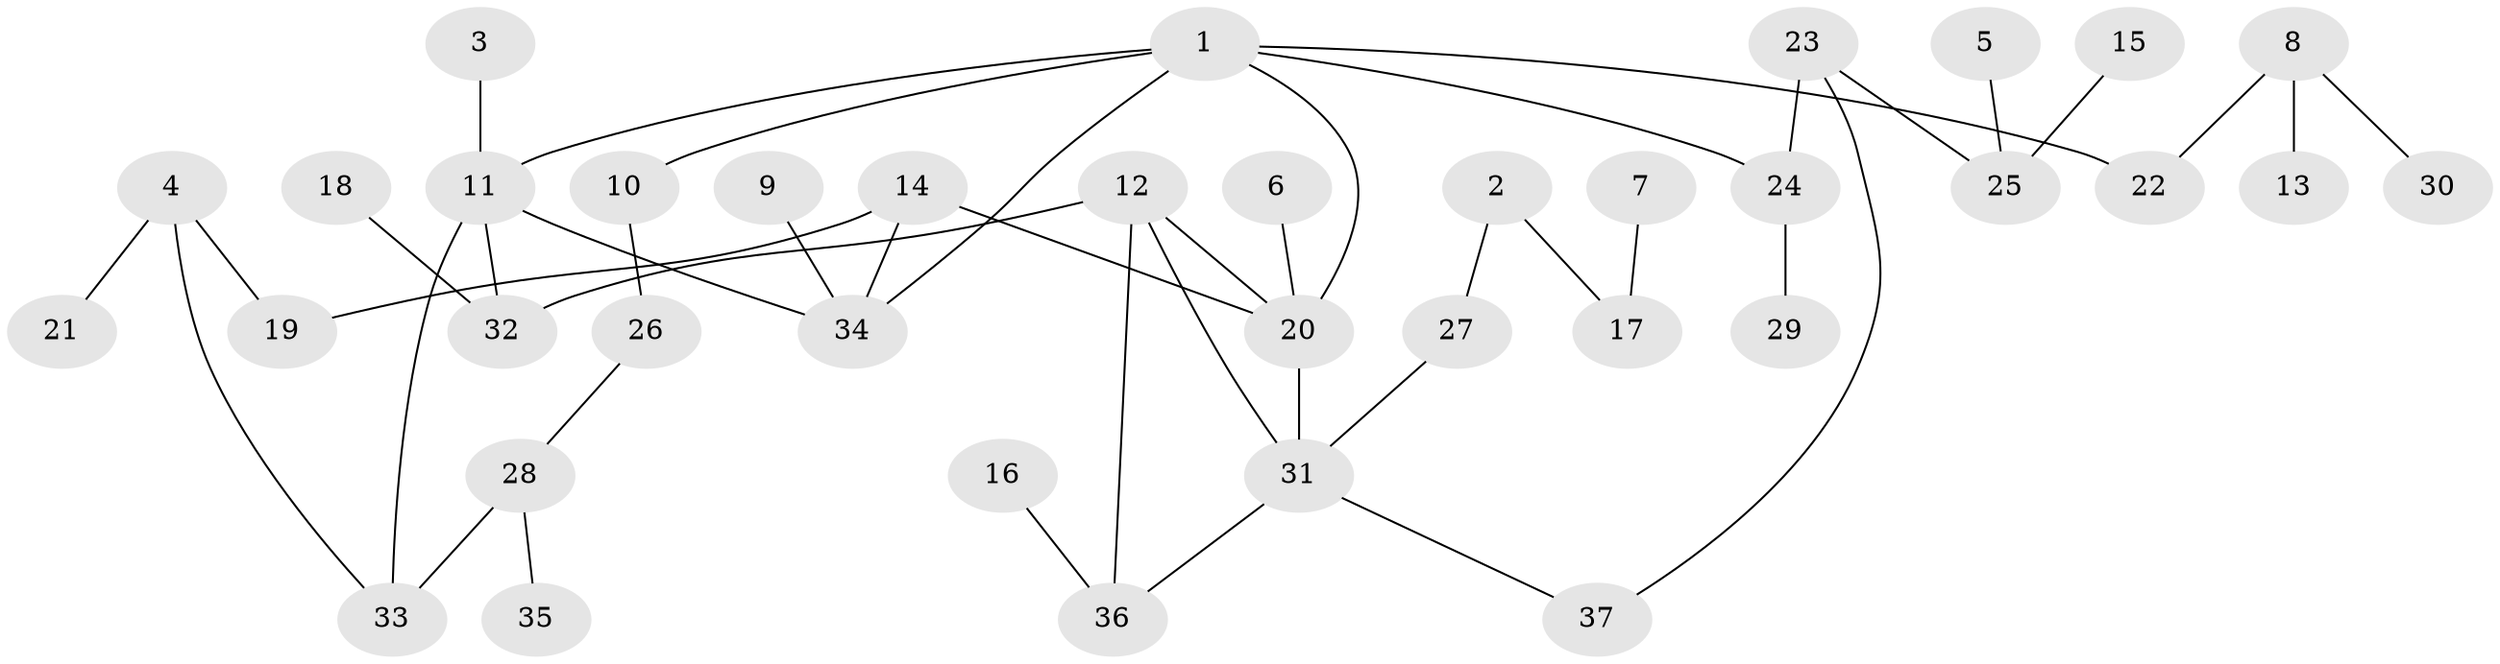 // original degree distribution, {6: 0.01652892561983471, 4: 0.05785123966942149, 7: 0.01652892561983471, 8: 0.008264462809917356, 5: 0.049586776859504134, 1: 0.4628099173553719, 2: 0.2396694214876033, 3: 0.1487603305785124}
// Generated by graph-tools (version 1.1) at 2025/36/03/04/25 23:36:09]
// undirected, 37 vertices, 44 edges
graph export_dot {
  node [color=gray90,style=filled];
  1;
  2;
  3;
  4;
  5;
  6;
  7;
  8;
  9;
  10;
  11;
  12;
  13;
  14;
  15;
  16;
  17;
  18;
  19;
  20;
  21;
  22;
  23;
  24;
  25;
  26;
  27;
  28;
  29;
  30;
  31;
  32;
  33;
  34;
  35;
  36;
  37;
  1 -- 10 [weight=1.0];
  1 -- 11 [weight=1.0];
  1 -- 20 [weight=1.0];
  1 -- 22 [weight=1.0];
  1 -- 24 [weight=1.0];
  1 -- 34 [weight=1.0];
  2 -- 17 [weight=1.0];
  2 -- 27 [weight=1.0];
  3 -- 11 [weight=1.0];
  4 -- 19 [weight=1.0];
  4 -- 21 [weight=1.0];
  4 -- 33 [weight=1.0];
  5 -- 25 [weight=1.0];
  6 -- 20 [weight=1.0];
  7 -- 17 [weight=1.0];
  8 -- 13 [weight=1.0];
  8 -- 22 [weight=1.0];
  8 -- 30 [weight=1.0];
  9 -- 34 [weight=1.0];
  10 -- 26 [weight=1.0];
  11 -- 32 [weight=1.0];
  11 -- 33 [weight=1.0];
  11 -- 34 [weight=1.0];
  12 -- 20 [weight=1.0];
  12 -- 31 [weight=1.0];
  12 -- 32 [weight=1.0];
  12 -- 36 [weight=1.0];
  14 -- 19 [weight=1.0];
  14 -- 20 [weight=1.0];
  14 -- 34 [weight=1.0];
  15 -- 25 [weight=1.0];
  16 -- 36 [weight=1.0];
  18 -- 32 [weight=1.0];
  20 -- 31 [weight=1.0];
  23 -- 24 [weight=2.0];
  23 -- 25 [weight=1.0];
  23 -- 37 [weight=1.0];
  24 -- 29 [weight=1.0];
  26 -- 28 [weight=1.0];
  27 -- 31 [weight=1.0];
  28 -- 33 [weight=2.0];
  28 -- 35 [weight=1.0];
  31 -- 36 [weight=1.0];
  31 -- 37 [weight=1.0];
}
